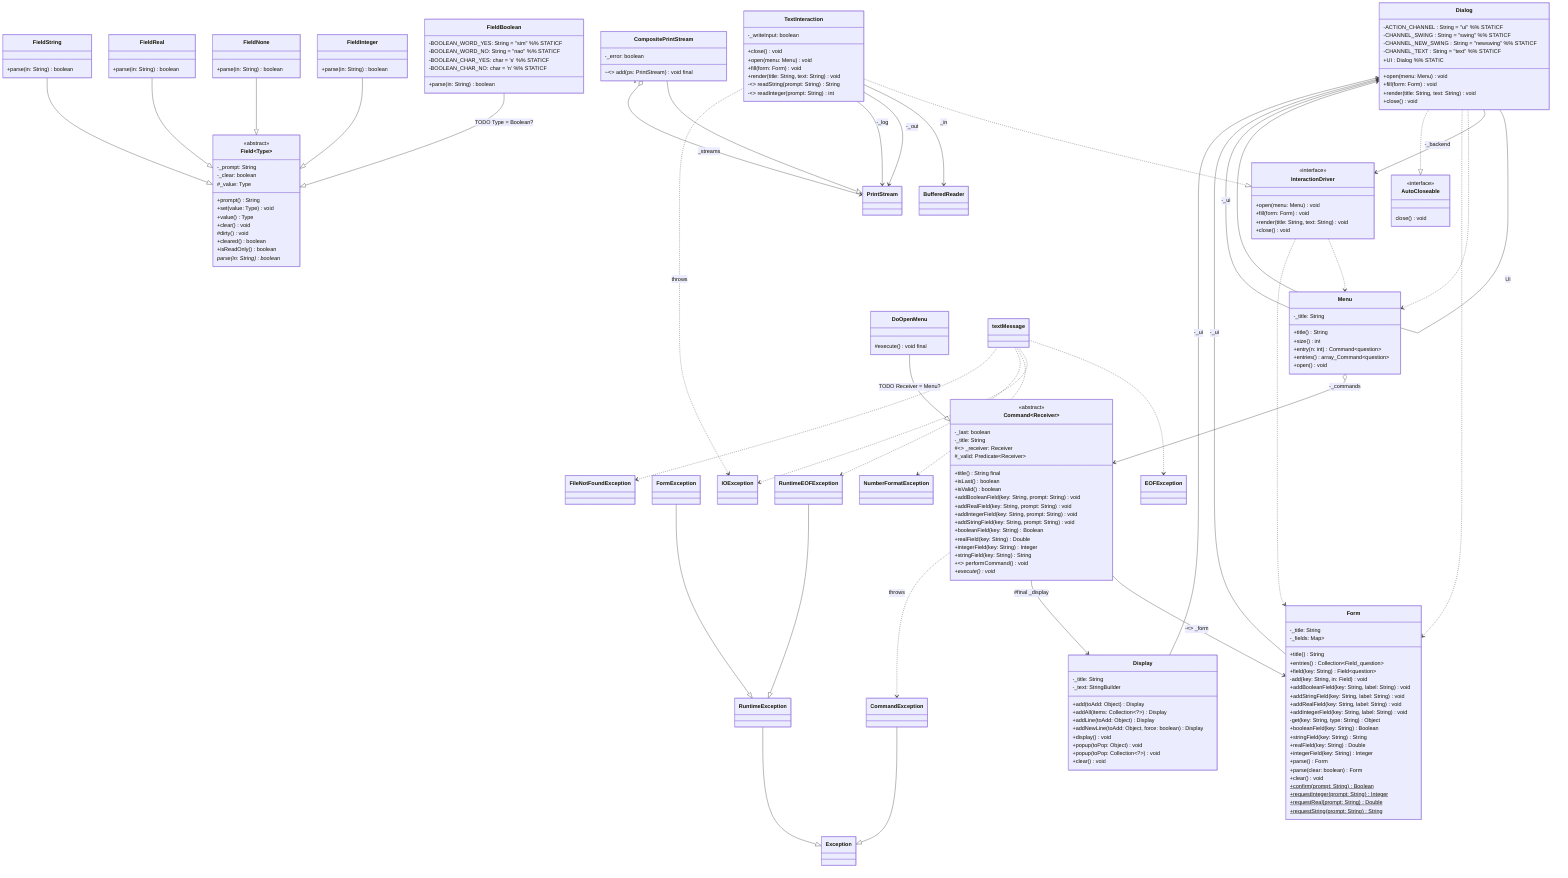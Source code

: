 classDiagram

    %% TODO é suposto meter?
    %% java.lang
    class AutoCloseable {
      <<interface>>
      close() void
    }

    %% TODO é suposto meter?
    %% java.lang
    class RuntimeException {

    }

    %% pt.tecnico.uilib
    class Dialog {
      -ACTION_CHANNEL : String = "ui" %% STATICF
      -CHANNEL_SWING : String = "swing" %% STATICF
      -CHANNEL_NEW_SWING : String = "newswing" %% STATICF
      -CHANNEL_TEXT : String = "text" %% STATICF

      %% TODO maybe_remove_this?
      +UI : Dialog %% STATIC

      +open(menu: Menu) void
      +fill(form: Form) void
      +render(title: String, text: String) void
      +close() void
    }

    %% pt.tecnico.uilib
    %% ver dependencia import static
    class Display {
      -_title: String
      -_text: StringBuilder
      +add(toAdd: Object) Display 
      +addAll(items: Collection~?~) Display
      +addLine(toAdd: Object) Display
      +addNewLine(toAdd: Object, force: boolean) Display
      +display() void
      +popup(toPop: Object) void
      +popup(toPop: Collection~?~) void
      +clear() void
    }

    %% pt.tecnico.uilib
    class InteractionDriver {
      <<interface>>
      +open(menu: Menu) void
      +fill(form: Form) void
      +render(title: String, text: String) void
      +close() void
    }

    %% pt.tecnico.uilib.menus
    class Menu {
      -_title: String

      +title() String
      +size() int
      +entry(n: int) Command~question~
      +entries() array_Command~question~
      +open() void
    }

    %% pt.tecnico.uilib.menus
    class Command~Receiver~ {
      <<abstract>>
      -_last: boolean
      -_title: String
      #<<final>> _receiver: Receiver
      #_valid: Predicate~Receiver~

      +title() String final
      +isLast() boolean
      +isValid() boolean
      +addBooleanField(key: String, prompt: String) void
      +addRealField(key: String, prompt: String) void
      +addIntegerField(key: String, prompt: String) void
      +addStringField(key: String, prompt: String) void
      +booleanField(key: String) Boolean
      +realField(key: String) Double
      +integerField(key: String) Integer
      +stringField(key: String) String
      +<<final>> performCommand() void 
      +execute()* void
    }

    %% pt.tecnico.uilib.menus
    class CommandException {
      
    }

    %% pt.tecnico.uilib.menus
    class DoOpenMenu {
      #execute() void final
    }

    %% pt.tecnico.uilib.forms
    class Form {
      -_title: String
      -_fields: Map<String, Field<?>>
      +title() String
      +entries() Collection~Field_question~
      +field(key: String) Field~question~
      -add(key: String, in: Field<?>) void
      +addBooleanField(key: String, label: String) void
      +addStringField(key: String, label: String) void
      +addRealField(key: String, label: String) void
      +addIntegerField(key: String, label: String) void
      -get(key: String, type: String) Object
      +booleanField(key: String) Boolean
      +stringField(key: String) String
      +realField(key: String) Double
      +integerField(key: String) Integer
      +parse() Form
      +parse(clear: boolean) Form
      +clear() void
      +confirm(prompt: String)$ Boolean
      +requestInteger(prompt: String)$ Integer
      +requestReal(prompt: String)$ Double
      +requestString(prompt: String)$ String
    }

    %% pt.tecnico.uilib.forms
    class FormException {
    }

    %% pt.tecnico.uilib.forms
    class Field~Type~ {
      <<abstract>>
      -_prompt: String
      -_clear: boolean
      #_value: Type

      +prompt() String
      +set(value: Type) void
      +value() Type
      +clear() void
      #dirty() void
      +cleared() boolean
      +isReadOnly() boolean
      parse(in: String)* boolean
    }

    %% pt.tecnico.uilib.forms
    class FieldBoolean {
      %% TODO
      -BOOLEAN_WORD_YES: String = "sim" %% STATICF
      -BOOLEAN_WORD_NO: String = "nao" %% STATICF
      -BOOLEAN_CHAR_YES: char = 's' %% STATICF
      -BOOLEAN_CHAR_NO: char = 'n' %% STATICF

      +parse(in: String) boolean
    }

    %% pt.tecnico.uilib.forms
    class FieldInteger {
      +parse(in: String) boolean
    }

    %% pt.tecnico.uilib.forms
    class FieldNone {
      +parse(in: String) boolean
    }

    %% pt.tecnico.uilib.forms
    class FieldReal {
      +parse(in: String) boolean
    }

    %% pt.tecnico.uilib.forms
    class FieldString {
      +parse(in: String) boolean
    }

    %% TODO class permission package
    %% pt.tecnico.uilib.text
    class CompositePrintStream {
      -_error: boolean

      ~<<final>> add(ps: PrintStream) void final
      %% TODO override_do:print_stream? ()
    }

    %% pt.tecnico.uilib.text
    class RuntimeEOFException {
      
    }

    %% TODO PrintStream incluir ou só relação?
    %% TODO include overrides? (preciso deps again?)
    %% pt.tecnico.uilib.text
    class TextInteraction {
      -_writeInput: boolean

      +close() void
      +open(menu: Menu) void
      +fill(form: Form) void
      +render(title: String, text: String) void
      -<<final>> readString(prompt: String) String
      -<<final>> readInteger(prompt: String) int
    }

    %% TODO usar esta seta ou o field na class?
    Dialog --> Dialog : UI 
    Dialog --> InteractionDriver : -_backend
    Dialog ..> Menu
    Dialog ..> Form
    Dialog ..|> AutoCloseable

    Display --> Dialog : -_ui

    InteractionDriver ..> Menu
    InteractionDriver ..> Form

    FieldBoolean --|> Field : TODO Type = Boolean?
    FieldInteger --|> Field
    FieldNone --|> Field
    FieldReal --|> Field
    FieldString --|> Field

    Form --> Dialog : -_ui

    FormException --|> RuntimeException
    RuntimeException --|> Exception

    Command --> Form : -<<final>> _form
    Command --> Display : #final _display
    Command ..> CommandException : throws

    CommandException --|> Exception

    DoOpenMenu --|> Command : TODO Receiver = Menu?

    Menu --> Dialog : -_ui
    Menu o--> Command : -_commands

    CompositePrintStream --|> PrintStream
    CompositePrintStream "0" o--> "*" PrintStream: _streams

    textMessage ..> EOFException
    textMessage ..> IOException
    textMessage ..> NumberFormatException
    textMessage ..> RuntimeEOFException
    textMessage ..> FileNotFoundException

    RuntimeEOFException --|> RuntimeException

    TextInteraction ..|> InteractionDriver
    TextInteraction --> BufferedReader: _in
    TextInteraction --> PrintStream: -_out
    TextInteraction --> PrintStream: -_log
    TextInteraction ..> IOException: throws